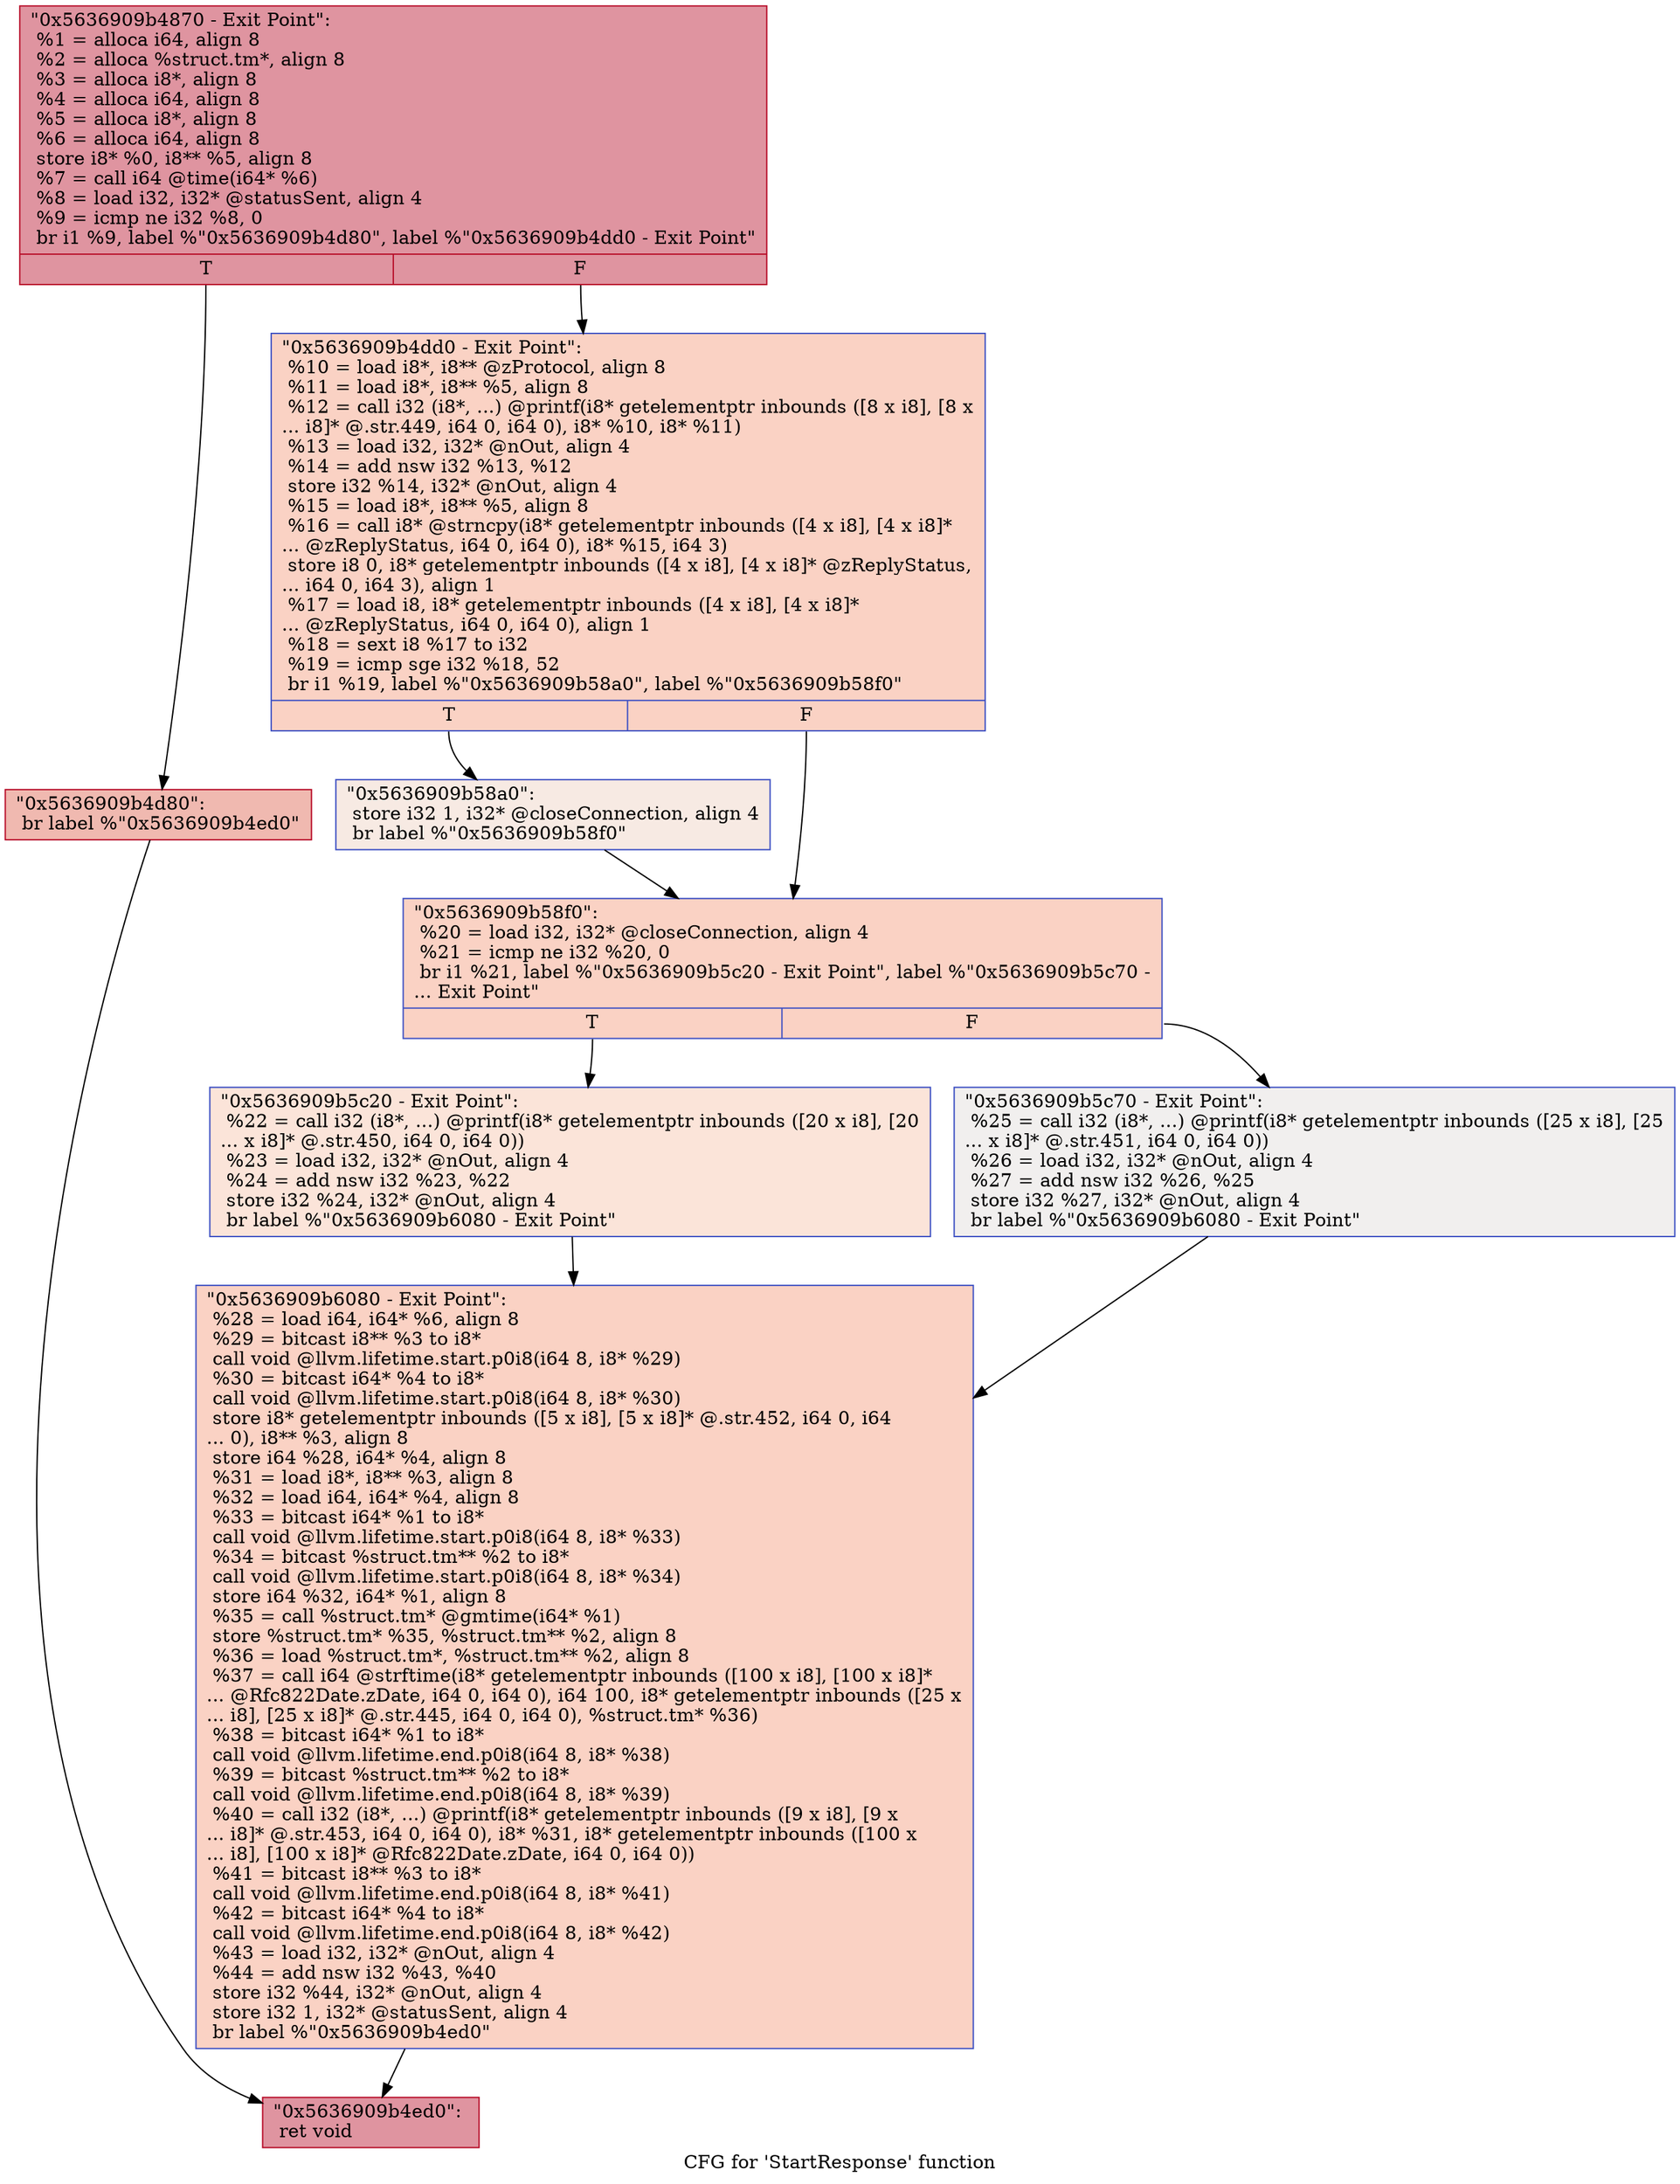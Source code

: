 digraph "CFG for 'StartResponse' function" {
	label="CFG for 'StartResponse' function";

	Node0x5636909b4870 [shape=record,color="#b70d28ff", style=filled, fillcolor="#b70d2870",label="{\"0x5636909b4870 - Exit Point\":\l  %1 = alloca i64, align 8\l  %2 = alloca %struct.tm*, align 8\l  %3 = alloca i8*, align 8\l  %4 = alloca i64, align 8\l  %5 = alloca i8*, align 8\l  %6 = alloca i64, align 8\l  store i8* %0, i8** %5, align 8\l  %7 = call i64 @time(i64* %6)\l  %8 = load i32, i32* @statusSent, align 4\l  %9 = icmp ne i32 %8, 0\l  br i1 %9, label %\"0x5636909b4d80\", label %\"0x5636909b4dd0 - Exit Point\"\l|{<s0>T|<s1>F}}"];
	Node0x5636909b4870:s0 -> Node0x5636909b4d80;
	Node0x5636909b4870:s1 -> Node0x5636909b4dd0;
	Node0x5636909b4d80 [shape=record,color="#b70d28ff", style=filled, fillcolor="#de614d70",label="{\"0x5636909b4d80\":                                 \l  br label %\"0x5636909b4ed0\"\l}"];
	Node0x5636909b4d80 -> Node0x5636909b4ed0;
	Node0x5636909b4dd0 [shape=record,color="#3d50c3ff", style=filled, fillcolor="#f4987a70",label="{\"0x5636909b4dd0 - Exit Point\":                    \l  %10 = load i8*, i8** @zProtocol, align 8\l  %11 = load i8*, i8** %5, align 8\l  %12 = call i32 (i8*, ...) @printf(i8* getelementptr inbounds ([8 x i8], [8 x\l... i8]* @.str.449, i64 0, i64 0), i8* %10, i8* %11)\l  %13 = load i32, i32* @nOut, align 4\l  %14 = add nsw i32 %13, %12\l  store i32 %14, i32* @nOut, align 4\l  %15 = load i8*, i8** %5, align 8\l  %16 = call i8* @strncpy(i8* getelementptr inbounds ([4 x i8], [4 x i8]*\l... @zReplyStatus, i64 0, i64 0), i8* %15, i64 3)\l  store i8 0, i8* getelementptr inbounds ([4 x i8], [4 x i8]* @zReplyStatus,\l... i64 0, i64 3), align 1\l  %17 = load i8, i8* getelementptr inbounds ([4 x i8], [4 x i8]*\l... @zReplyStatus, i64 0, i64 0), align 1\l  %18 = sext i8 %17 to i32\l  %19 = icmp sge i32 %18, 52\l  br i1 %19, label %\"0x5636909b58a0\", label %\"0x5636909b58f0\"\l|{<s0>T|<s1>F}}"];
	Node0x5636909b4dd0:s0 -> Node0x5636909b58a0;
	Node0x5636909b4dd0:s1 -> Node0x5636909b58f0;
	Node0x5636909b58a0 [shape=record,color="#3d50c3ff", style=filled, fillcolor="#eed0c070",label="{\"0x5636909b58a0\":                                 \l  store i32 1, i32* @closeConnection, align 4\l  br label %\"0x5636909b58f0\"\l}"];
	Node0x5636909b58a0 -> Node0x5636909b58f0;
	Node0x5636909b58f0 [shape=record,color="#3d50c3ff", style=filled, fillcolor="#f4987a70",label="{\"0x5636909b58f0\":                                 \l  %20 = load i32, i32* @closeConnection, align 4\l  %21 = icmp ne i32 %20, 0\l  br i1 %21, label %\"0x5636909b5c20 - Exit Point\", label %\"0x5636909b5c70 -\l... Exit Point\"\l|{<s0>T|<s1>F}}"];
	Node0x5636909b58f0:s0 -> Node0x5636909b5c20;
	Node0x5636909b58f0:s1 -> Node0x5636909b5c70;
	Node0x5636909b5c20 [shape=record,color="#3d50c3ff", style=filled, fillcolor="#f5c1a970",label="{\"0x5636909b5c20 - Exit Point\":                    \l  %22 = call i32 (i8*, ...) @printf(i8* getelementptr inbounds ([20 x i8], [20\l... x i8]* @.str.450, i64 0, i64 0))\l  %23 = load i32, i32* @nOut, align 4\l  %24 = add nsw i32 %23, %22\l  store i32 %24, i32* @nOut, align 4\l  br label %\"0x5636909b6080 - Exit Point\"\l}"];
	Node0x5636909b5c20 -> Node0x5636909b6080;
	Node0x5636909b5c70 [shape=record,color="#3d50c3ff", style=filled, fillcolor="#e0dbd870",label="{\"0x5636909b5c70 - Exit Point\":                    \l  %25 = call i32 (i8*, ...) @printf(i8* getelementptr inbounds ([25 x i8], [25\l... x i8]* @.str.451, i64 0, i64 0))\l  %26 = load i32, i32* @nOut, align 4\l  %27 = add nsw i32 %26, %25\l  store i32 %27, i32* @nOut, align 4\l  br label %\"0x5636909b6080 - Exit Point\"\l}"];
	Node0x5636909b5c70 -> Node0x5636909b6080;
	Node0x5636909b6080 [shape=record,color="#3d50c3ff", style=filled, fillcolor="#f4987a70",label="{\"0x5636909b6080 - Exit Point\":                    \l  %28 = load i64, i64* %6, align 8\l  %29 = bitcast i8** %3 to i8*\l  call void @llvm.lifetime.start.p0i8(i64 8, i8* %29)\l  %30 = bitcast i64* %4 to i8*\l  call void @llvm.lifetime.start.p0i8(i64 8, i8* %30)\l  store i8* getelementptr inbounds ([5 x i8], [5 x i8]* @.str.452, i64 0, i64\l... 0), i8** %3, align 8\l  store i64 %28, i64* %4, align 8\l  %31 = load i8*, i8** %3, align 8\l  %32 = load i64, i64* %4, align 8\l  %33 = bitcast i64* %1 to i8*\l  call void @llvm.lifetime.start.p0i8(i64 8, i8* %33)\l  %34 = bitcast %struct.tm** %2 to i8*\l  call void @llvm.lifetime.start.p0i8(i64 8, i8* %34)\l  store i64 %32, i64* %1, align 8\l  %35 = call %struct.tm* @gmtime(i64* %1)\l  store %struct.tm* %35, %struct.tm** %2, align 8\l  %36 = load %struct.tm*, %struct.tm** %2, align 8\l  %37 = call i64 @strftime(i8* getelementptr inbounds ([100 x i8], [100 x i8]*\l... @Rfc822Date.zDate, i64 0, i64 0), i64 100, i8* getelementptr inbounds ([25 x\l... i8], [25 x i8]* @.str.445, i64 0, i64 0), %struct.tm* %36)\l  %38 = bitcast i64* %1 to i8*\l  call void @llvm.lifetime.end.p0i8(i64 8, i8* %38)\l  %39 = bitcast %struct.tm** %2 to i8*\l  call void @llvm.lifetime.end.p0i8(i64 8, i8* %39)\l  %40 = call i32 (i8*, ...) @printf(i8* getelementptr inbounds ([9 x i8], [9 x\l... i8]* @.str.453, i64 0, i64 0), i8* %31, i8* getelementptr inbounds ([100 x\l... i8], [100 x i8]* @Rfc822Date.zDate, i64 0, i64 0))\l  %41 = bitcast i8** %3 to i8*\l  call void @llvm.lifetime.end.p0i8(i64 8, i8* %41)\l  %42 = bitcast i64* %4 to i8*\l  call void @llvm.lifetime.end.p0i8(i64 8, i8* %42)\l  %43 = load i32, i32* @nOut, align 4\l  %44 = add nsw i32 %43, %40\l  store i32 %44, i32* @nOut, align 4\l  store i32 1, i32* @statusSent, align 4\l  br label %\"0x5636909b4ed0\"\l}"];
	Node0x5636909b6080 -> Node0x5636909b4ed0;
	Node0x5636909b4ed0 [shape=record,color="#b70d28ff", style=filled, fillcolor="#b70d2870",label="{\"0x5636909b4ed0\":                                 \l  ret void\l}"];
}
